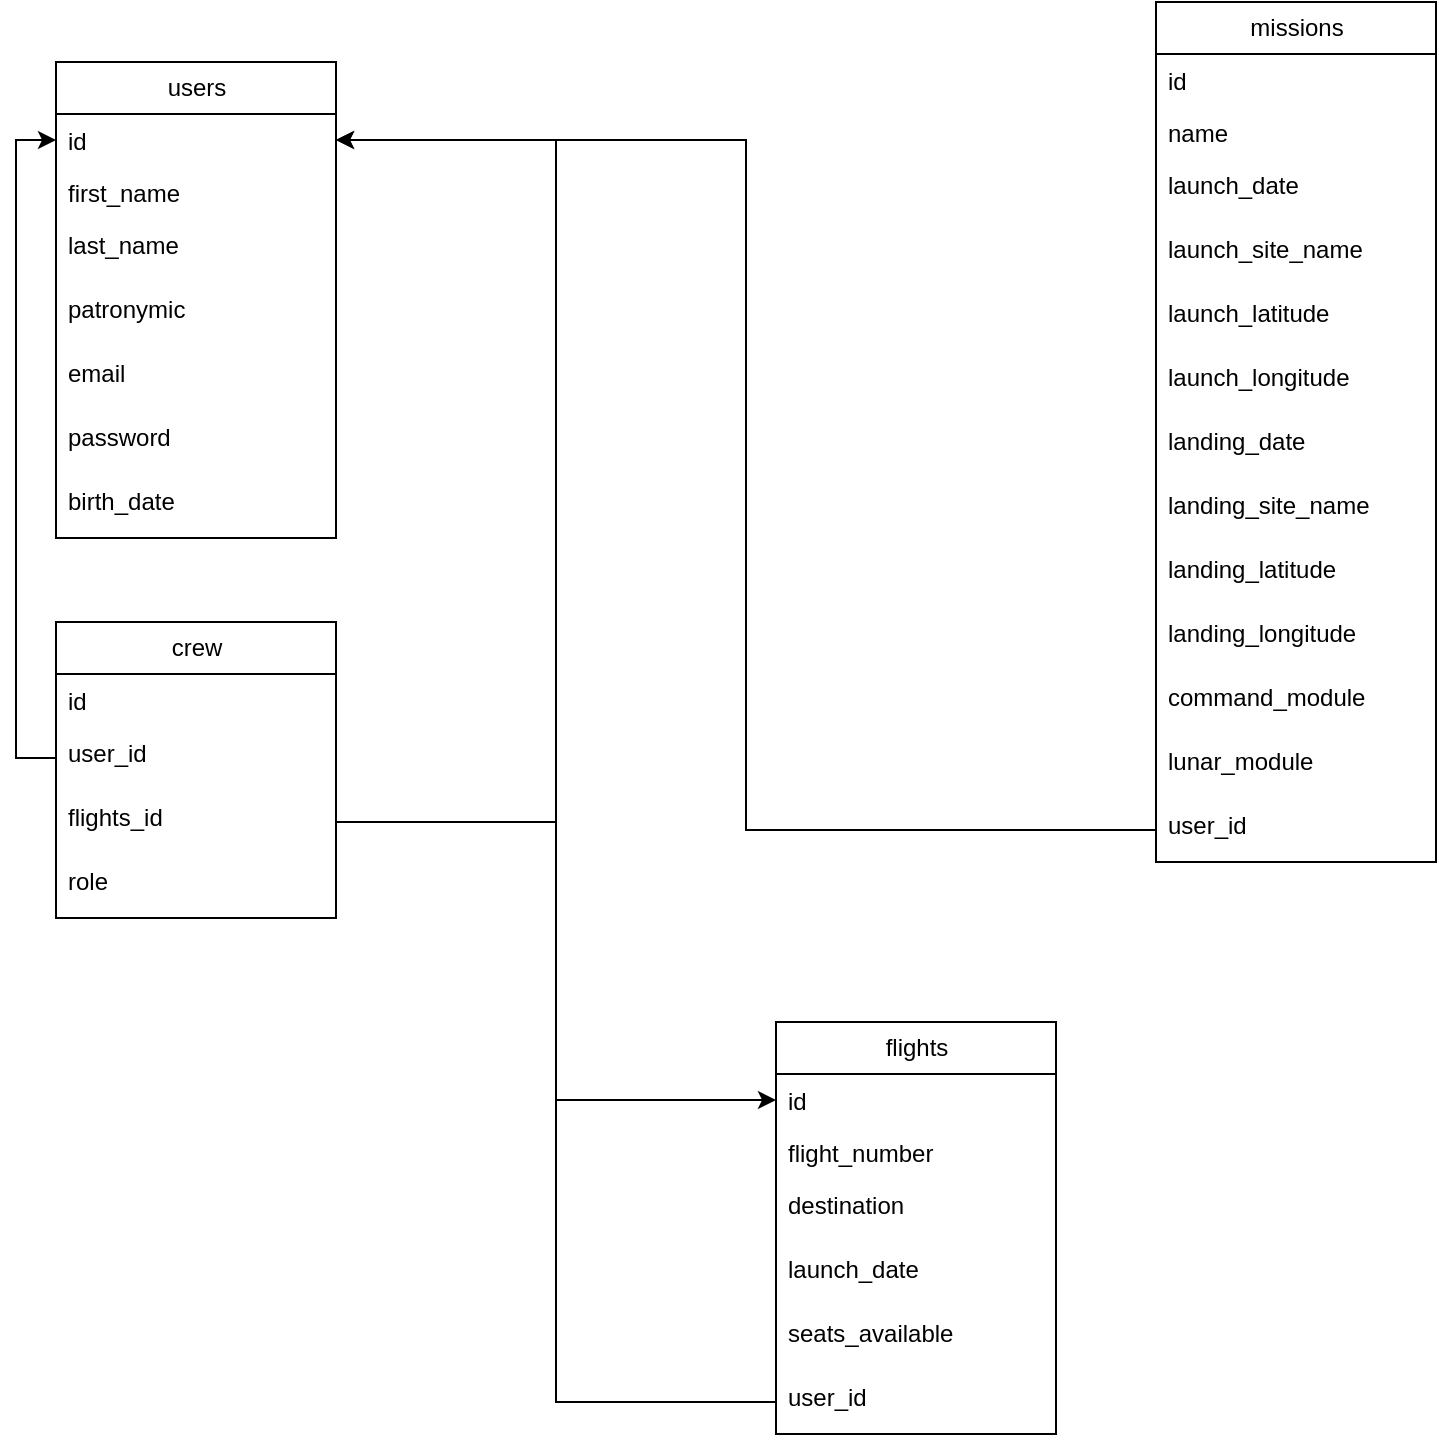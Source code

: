 <mxfile version="28.2.7">
  <diagram name="Страница — 1" id="xnQ-_EYqxg7QpCU0EAS7">
    <mxGraphModel dx="1634" dy="893" grid="1" gridSize="10" guides="1" tooltips="1" connect="1" arrows="1" fold="1" page="1" pageScale="1" pageWidth="827" pageHeight="1169" math="0" shadow="0">
      <root>
        <mxCell id="0" />
        <mxCell id="1" parent="0" />
        <mxCell id="L2pqR1oJGI4Z8vPTvaQQ-7" value="users" style="swimlane;fontStyle=0;childLayout=stackLayout;horizontal=1;startSize=26;fillColor=none;horizontalStack=0;resizeParent=1;resizeParentMax=0;resizeLast=0;collapsible=1;marginBottom=0;html=1;" vertex="1" parent="1">
          <mxGeometry x="80" y="80" width="140" height="238" as="geometry" />
        </mxCell>
        <mxCell id="L2pqR1oJGI4Z8vPTvaQQ-8" value="id" style="text;strokeColor=none;fillColor=none;align=left;verticalAlign=top;spacingLeft=4;spacingRight=4;overflow=hidden;rotatable=0;points=[[0,0.5],[1,0.5]];portConstraint=eastwest;whiteSpace=wrap;html=1;" vertex="1" parent="L2pqR1oJGI4Z8vPTvaQQ-7">
          <mxGeometry y="26" width="140" height="26" as="geometry" />
        </mxCell>
        <mxCell id="L2pqR1oJGI4Z8vPTvaQQ-9" value="first_name" style="text;strokeColor=none;fillColor=none;align=left;verticalAlign=top;spacingLeft=4;spacingRight=4;overflow=hidden;rotatable=0;points=[[0,0.5],[1,0.5]];portConstraint=eastwest;whiteSpace=wrap;html=1;" vertex="1" parent="L2pqR1oJGI4Z8vPTvaQQ-7">
          <mxGeometry y="52" width="140" height="26" as="geometry" />
        </mxCell>
        <mxCell id="L2pqR1oJGI4Z8vPTvaQQ-10" value="last_name" style="text;strokeColor=none;fillColor=none;align=left;verticalAlign=top;spacingLeft=4;spacingRight=4;overflow=hidden;rotatable=0;points=[[0,0.5],[1,0.5]];portConstraint=eastwest;whiteSpace=wrap;html=1;" vertex="1" parent="L2pqR1oJGI4Z8vPTvaQQ-7">
          <mxGeometry y="78" width="140" height="32" as="geometry" />
        </mxCell>
        <mxCell id="L2pqR1oJGI4Z8vPTvaQQ-12" value="patronymic" style="text;strokeColor=none;fillColor=none;align=left;verticalAlign=top;spacingLeft=4;spacingRight=4;overflow=hidden;rotatable=0;points=[[0,0.5],[1,0.5]];portConstraint=eastwest;whiteSpace=wrap;html=1;" vertex="1" parent="L2pqR1oJGI4Z8vPTvaQQ-7">
          <mxGeometry y="110" width="140" height="32" as="geometry" />
        </mxCell>
        <mxCell id="L2pqR1oJGI4Z8vPTvaQQ-13" value="email" style="text;strokeColor=none;fillColor=none;align=left;verticalAlign=top;spacingLeft=4;spacingRight=4;overflow=hidden;rotatable=0;points=[[0,0.5],[1,0.5]];portConstraint=eastwest;whiteSpace=wrap;html=1;" vertex="1" parent="L2pqR1oJGI4Z8vPTvaQQ-7">
          <mxGeometry y="142" width="140" height="32" as="geometry" />
        </mxCell>
        <mxCell id="L2pqR1oJGI4Z8vPTvaQQ-15" value="password" style="text;strokeColor=none;fillColor=none;align=left;verticalAlign=top;spacingLeft=4;spacingRight=4;overflow=hidden;rotatable=0;points=[[0,0.5],[1,0.5]];portConstraint=eastwest;whiteSpace=wrap;html=1;" vertex="1" parent="L2pqR1oJGI4Z8vPTvaQQ-7">
          <mxGeometry y="174" width="140" height="32" as="geometry" />
        </mxCell>
        <mxCell id="L2pqR1oJGI4Z8vPTvaQQ-14" value="birth_date" style="text;strokeColor=none;fillColor=none;align=left;verticalAlign=top;spacingLeft=4;spacingRight=4;overflow=hidden;rotatable=0;points=[[0,0.5],[1,0.5]];portConstraint=eastwest;whiteSpace=wrap;html=1;" vertex="1" parent="L2pqR1oJGI4Z8vPTvaQQ-7">
          <mxGeometry y="206" width="140" height="32" as="geometry" />
        </mxCell>
        <mxCell id="L2pqR1oJGI4Z8vPTvaQQ-30" value="crew" style="swimlane;fontStyle=0;childLayout=stackLayout;horizontal=1;startSize=26;fillColor=none;horizontalStack=0;resizeParent=1;resizeParentMax=0;resizeLast=0;collapsible=1;marginBottom=0;html=1;" vertex="1" parent="1">
          <mxGeometry x="80" y="360" width="140" height="148" as="geometry" />
        </mxCell>
        <mxCell id="L2pqR1oJGI4Z8vPTvaQQ-31" value="id" style="text;strokeColor=none;fillColor=none;align=left;verticalAlign=top;spacingLeft=4;spacingRight=4;overflow=hidden;rotatable=0;points=[[0,0.5],[1,0.5]];portConstraint=eastwest;whiteSpace=wrap;html=1;" vertex="1" parent="L2pqR1oJGI4Z8vPTvaQQ-30">
          <mxGeometry y="26" width="140" height="26" as="geometry" />
        </mxCell>
        <mxCell id="L2pqR1oJGI4Z8vPTvaQQ-33" value="user_id" style="text;strokeColor=none;fillColor=none;align=left;verticalAlign=top;spacingLeft=4;spacingRight=4;overflow=hidden;rotatable=0;points=[[0,0.5],[1,0.5]];portConstraint=eastwest;whiteSpace=wrap;html=1;" vertex="1" parent="L2pqR1oJGI4Z8vPTvaQQ-30">
          <mxGeometry y="52" width="140" height="32" as="geometry" />
        </mxCell>
        <mxCell id="L2pqR1oJGI4Z8vPTvaQQ-34" value="flights_id" style="text;strokeColor=none;fillColor=none;align=left;verticalAlign=top;spacingLeft=4;spacingRight=4;overflow=hidden;rotatable=0;points=[[0,0.5],[1,0.5]];portConstraint=eastwest;whiteSpace=wrap;html=1;" vertex="1" parent="L2pqR1oJGI4Z8vPTvaQQ-30">
          <mxGeometry y="84" width="140" height="32" as="geometry" />
        </mxCell>
        <mxCell id="L2pqR1oJGI4Z8vPTvaQQ-66" value="role" style="text;strokeColor=none;fillColor=none;align=left;verticalAlign=top;spacingLeft=4;spacingRight=4;overflow=hidden;rotatable=0;points=[[0,0.5],[1,0.5]];portConstraint=eastwest;whiteSpace=wrap;html=1;" vertex="1" parent="L2pqR1oJGI4Z8vPTvaQQ-30">
          <mxGeometry y="116" width="140" height="32" as="geometry" />
        </mxCell>
        <mxCell id="L2pqR1oJGI4Z8vPTvaQQ-39" style="edgeStyle=orthogonalEdgeStyle;rounded=0;orthogonalLoop=1;jettySize=auto;html=1;entryX=0;entryY=0.5;entryDx=0;entryDy=0;" edge="1" parent="1" source="L2pqR1oJGI4Z8vPTvaQQ-33" target="L2pqR1oJGI4Z8vPTvaQQ-8">
          <mxGeometry relative="1" as="geometry" />
        </mxCell>
        <mxCell id="L2pqR1oJGI4Z8vPTvaQQ-42" value="missions" style="swimlane;fontStyle=0;childLayout=stackLayout;horizontal=1;startSize=26;fillColor=none;horizontalStack=0;resizeParent=1;resizeParentMax=0;resizeLast=0;collapsible=1;marginBottom=0;html=1;" vertex="1" parent="1">
          <mxGeometry x="630" y="50" width="140" height="430" as="geometry" />
        </mxCell>
        <mxCell id="L2pqR1oJGI4Z8vPTvaQQ-43" value="id" style="text;strokeColor=none;fillColor=none;align=left;verticalAlign=top;spacingLeft=4;spacingRight=4;overflow=hidden;rotatable=0;points=[[0,0.5],[1,0.5]];portConstraint=eastwest;whiteSpace=wrap;html=1;" vertex="1" parent="L2pqR1oJGI4Z8vPTvaQQ-42">
          <mxGeometry y="26" width="140" height="26" as="geometry" />
        </mxCell>
        <mxCell id="L2pqR1oJGI4Z8vPTvaQQ-44" value="name" style="text;strokeColor=none;fillColor=none;align=left;verticalAlign=top;spacingLeft=4;spacingRight=4;overflow=hidden;rotatable=0;points=[[0,0.5],[1,0.5]];portConstraint=eastwest;whiteSpace=wrap;html=1;" vertex="1" parent="L2pqR1oJGI4Z8vPTvaQQ-42">
          <mxGeometry y="52" width="140" height="26" as="geometry" />
        </mxCell>
        <mxCell id="L2pqR1oJGI4Z8vPTvaQQ-45" value="launch_date" style="text;strokeColor=none;fillColor=none;align=left;verticalAlign=top;spacingLeft=4;spacingRight=4;overflow=hidden;rotatable=0;points=[[0,0.5],[1,0.5]];portConstraint=eastwest;whiteSpace=wrap;html=1;" vertex="1" parent="L2pqR1oJGI4Z8vPTvaQQ-42">
          <mxGeometry y="78" width="140" height="32" as="geometry" />
        </mxCell>
        <mxCell id="L2pqR1oJGI4Z8vPTvaQQ-46" value="launch_site_name" style="text;strokeColor=none;fillColor=none;align=left;verticalAlign=top;spacingLeft=4;spacingRight=4;overflow=hidden;rotatable=0;points=[[0,0.5],[1,0.5]];portConstraint=eastwest;whiteSpace=wrap;html=1;" vertex="1" parent="L2pqR1oJGI4Z8vPTvaQQ-42">
          <mxGeometry y="110" width="140" height="32" as="geometry" />
        </mxCell>
        <mxCell id="L2pqR1oJGI4Z8vPTvaQQ-47" value="launch_latitude" style="text;strokeColor=none;fillColor=none;align=left;verticalAlign=top;spacingLeft=4;spacingRight=4;overflow=hidden;rotatable=0;points=[[0,0.5],[1,0.5]];portConstraint=eastwest;whiteSpace=wrap;html=1;" vertex="1" parent="L2pqR1oJGI4Z8vPTvaQQ-42">
          <mxGeometry y="142" width="140" height="32" as="geometry" />
        </mxCell>
        <mxCell id="L2pqR1oJGI4Z8vPTvaQQ-48" value="launch_longitude" style="text;strokeColor=none;fillColor=none;align=left;verticalAlign=top;spacingLeft=4;spacingRight=4;overflow=hidden;rotatable=0;points=[[0,0.5],[1,0.5]];portConstraint=eastwest;whiteSpace=wrap;html=1;" vertex="1" parent="L2pqR1oJGI4Z8vPTvaQQ-42">
          <mxGeometry y="174" width="140" height="32" as="geometry" />
        </mxCell>
        <mxCell id="L2pqR1oJGI4Z8vPTvaQQ-50" value="landing_date" style="text;strokeColor=none;fillColor=none;align=left;verticalAlign=top;spacingLeft=4;spacingRight=4;overflow=hidden;rotatable=0;points=[[0,0.5],[1,0.5]];portConstraint=eastwest;whiteSpace=wrap;html=1;" vertex="1" parent="L2pqR1oJGI4Z8vPTvaQQ-42">
          <mxGeometry y="206" width="140" height="32" as="geometry" />
        </mxCell>
        <mxCell id="L2pqR1oJGI4Z8vPTvaQQ-49" value="landing_site_name" style="text;strokeColor=none;fillColor=none;align=left;verticalAlign=top;spacingLeft=4;spacingRight=4;overflow=hidden;rotatable=0;points=[[0,0.5],[1,0.5]];portConstraint=eastwest;whiteSpace=wrap;html=1;" vertex="1" parent="L2pqR1oJGI4Z8vPTvaQQ-42">
          <mxGeometry y="238" width="140" height="32" as="geometry" />
        </mxCell>
        <mxCell id="L2pqR1oJGI4Z8vPTvaQQ-51" value="landing_latitude" style="text;strokeColor=none;fillColor=none;align=left;verticalAlign=top;spacingLeft=4;spacingRight=4;overflow=hidden;rotatable=0;points=[[0,0.5],[1,0.5]];portConstraint=eastwest;whiteSpace=wrap;html=1;" vertex="1" parent="L2pqR1oJGI4Z8vPTvaQQ-42">
          <mxGeometry y="270" width="140" height="32" as="geometry" />
        </mxCell>
        <mxCell id="L2pqR1oJGI4Z8vPTvaQQ-52" value="landing_longitude" style="text;strokeColor=none;fillColor=none;align=left;verticalAlign=top;spacingLeft=4;spacingRight=4;overflow=hidden;rotatable=0;points=[[0,0.5],[1,0.5]];portConstraint=eastwest;whiteSpace=wrap;html=1;" vertex="1" parent="L2pqR1oJGI4Z8vPTvaQQ-42">
          <mxGeometry y="302" width="140" height="32" as="geometry" />
        </mxCell>
        <mxCell id="L2pqR1oJGI4Z8vPTvaQQ-53" value="command_module" style="text;strokeColor=none;fillColor=none;align=left;verticalAlign=top;spacingLeft=4;spacingRight=4;overflow=hidden;rotatable=0;points=[[0,0.5],[1,0.5]];portConstraint=eastwest;whiteSpace=wrap;html=1;" vertex="1" parent="L2pqR1oJGI4Z8vPTvaQQ-42">
          <mxGeometry y="334" width="140" height="32" as="geometry" />
        </mxCell>
        <mxCell id="L2pqR1oJGI4Z8vPTvaQQ-64" value="lunar_module" style="text;strokeColor=none;fillColor=none;align=left;verticalAlign=top;spacingLeft=4;spacingRight=4;overflow=hidden;rotatable=0;points=[[0,0.5],[1,0.5]];portConstraint=eastwest;whiteSpace=wrap;html=1;" vertex="1" parent="L2pqR1oJGI4Z8vPTvaQQ-42">
          <mxGeometry y="366" width="140" height="32" as="geometry" />
        </mxCell>
        <mxCell id="L2pqR1oJGI4Z8vPTvaQQ-65" value="user_id" style="text;strokeColor=none;fillColor=none;align=left;verticalAlign=top;spacingLeft=4;spacingRight=4;overflow=hidden;rotatable=0;points=[[0,0.5],[1,0.5]];portConstraint=eastwest;whiteSpace=wrap;html=1;" vertex="1" parent="L2pqR1oJGI4Z8vPTvaQQ-42">
          <mxGeometry y="398" width="140" height="32" as="geometry" />
        </mxCell>
        <mxCell id="L2pqR1oJGI4Z8vPTvaQQ-55" value="flights" style="swimlane;fontStyle=0;childLayout=stackLayout;horizontal=1;startSize=26;fillColor=none;horizontalStack=0;resizeParent=1;resizeParentMax=0;resizeLast=0;collapsible=1;marginBottom=0;html=1;" vertex="1" parent="1">
          <mxGeometry x="440" y="560" width="140" height="206" as="geometry" />
        </mxCell>
        <mxCell id="L2pqR1oJGI4Z8vPTvaQQ-56" value="id" style="text;strokeColor=none;fillColor=none;align=left;verticalAlign=top;spacingLeft=4;spacingRight=4;overflow=hidden;rotatable=0;points=[[0,0.5],[1,0.5]];portConstraint=eastwest;whiteSpace=wrap;html=1;" vertex="1" parent="L2pqR1oJGI4Z8vPTvaQQ-55">
          <mxGeometry y="26" width="140" height="26" as="geometry" />
        </mxCell>
        <mxCell id="L2pqR1oJGI4Z8vPTvaQQ-57" value="flight_number" style="text;strokeColor=none;fillColor=none;align=left;verticalAlign=top;spacingLeft=4;spacingRight=4;overflow=hidden;rotatable=0;points=[[0,0.5],[1,0.5]];portConstraint=eastwest;whiteSpace=wrap;html=1;" vertex="1" parent="L2pqR1oJGI4Z8vPTvaQQ-55">
          <mxGeometry y="52" width="140" height="26" as="geometry" />
        </mxCell>
        <mxCell id="L2pqR1oJGI4Z8vPTvaQQ-58" value="destination" style="text;strokeColor=none;fillColor=none;align=left;verticalAlign=top;spacingLeft=4;spacingRight=4;overflow=hidden;rotatable=0;points=[[0,0.5],[1,0.5]];portConstraint=eastwest;whiteSpace=wrap;html=1;" vertex="1" parent="L2pqR1oJGI4Z8vPTvaQQ-55">
          <mxGeometry y="78" width="140" height="32" as="geometry" />
        </mxCell>
        <mxCell id="L2pqR1oJGI4Z8vPTvaQQ-59" value="launch_date" style="text;strokeColor=none;fillColor=none;align=left;verticalAlign=top;spacingLeft=4;spacingRight=4;overflow=hidden;rotatable=0;points=[[0,0.5],[1,0.5]];portConstraint=eastwest;whiteSpace=wrap;html=1;" vertex="1" parent="L2pqR1oJGI4Z8vPTvaQQ-55">
          <mxGeometry y="110" width="140" height="32" as="geometry" />
        </mxCell>
        <mxCell id="L2pqR1oJGI4Z8vPTvaQQ-60" value="seats_available" style="text;strokeColor=none;fillColor=none;align=left;verticalAlign=top;spacingLeft=4;spacingRight=4;overflow=hidden;rotatable=0;points=[[0,0.5],[1,0.5]];portConstraint=eastwest;whiteSpace=wrap;html=1;" vertex="1" parent="L2pqR1oJGI4Z8vPTvaQQ-55">
          <mxGeometry y="142" width="140" height="32" as="geometry" />
        </mxCell>
        <mxCell id="L2pqR1oJGI4Z8vPTvaQQ-61" value="user_id" style="text;strokeColor=none;fillColor=none;align=left;verticalAlign=top;spacingLeft=4;spacingRight=4;overflow=hidden;rotatable=0;points=[[0,0.5],[1,0.5]];portConstraint=eastwest;whiteSpace=wrap;html=1;" vertex="1" parent="L2pqR1oJGI4Z8vPTvaQQ-55">
          <mxGeometry y="174" width="140" height="32" as="geometry" />
        </mxCell>
        <mxCell id="L2pqR1oJGI4Z8vPTvaQQ-63" style="edgeStyle=orthogonalEdgeStyle;rounded=0;orthogonalLoop=1;jettySize=auto;html=1;entryX=1;entryY=0.5;entryDx=0;entryDy=0;" edge="1" parent="1" source="L2pqR1oJGI4Z8vPTvaQQ-61" target="L2pqR1oJGI4Z8vPTvaQQ-8">
          <mxGeometry relative="1" as="geometry" />
        </mxCell>
        <mxCell id="L2pqR1oJGI4Z8vPTvaQQ-68" style="edgeStyle=orthogonalEdgeStyle;rounded=0;orthogonalLoop=1;jettySize=auto;html=1;entryX=0;entryY=0.5;entryDx=0;entryDy=0;" edge="1" parent="1" source="L2pqR1oJGI4Z8vPTvaQQ-34" target="L2pqR1oJGI4Z8vPTvaQQ-56">
          <mxGeometry relative="1" as="geometry" />
        </mxCell>
        <mxCell id="L2pqR1oJGI4Z8vPTvaQQ-71" style="edgeStyle=orthogonalEdgeStyle;rounded=0;orthogonalLoop=1;jettySize=auto;html=1;exitX=0;exitY=0.5;exitDx=0;exitDy=0;entryX=1;entryY=0.5;entryDx=0;entryDy=0;" edge="1" parent="1" source="L2pqR1oJGI4Z8vPTvaQQ-65" target="L2pqR1oJGI4Z8vPTvaQQ-8">
          <mxGeometry relative="1" as="geometry" />
        </mxCell>
      </root>
    </mxGraphModel>
  </diagram>
</mxfile>
